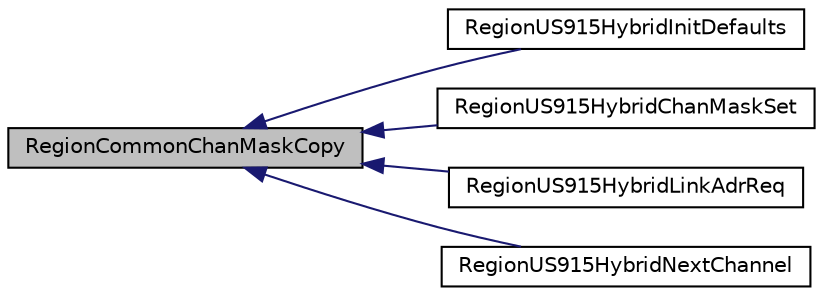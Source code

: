 digraph "RegionCommonChanMaskCopy"
{
  edge [fontname="Helvetica",fontsize="10",labelfontname="Helvetica",labelfontsize="10"];
  node [fontname="Helvetica",fontsize="10",shape=record];
  rankdir="LR";
  Node8 [label="RegionCommonChanMaskCopy",height=0.2,width=0.4,color="black", fillcolor="grey75", style="filled", fontcolor="black"];
  Node8 -> Node9 [dir="back",color="midnightblue",fontsize="10",style="solid",fontname="Helvetica"];
  Node9 [label="RegionUS915HybridInitDefaults",height=0.2,width=0.4,color="black", fillcolor="white", style="filled",URL="$group___r_e_g_i_o_n_u_s915_h_y_b.html#ga05e578b7048a754fbd73b71d3a938a7f",tooltip="Initializes the channels masks and the channels. "];
  Node8 -> Node10 [dir="back",color="midnightblue",fontsize="10",style="solid",fontname="Helvetica"];
  Node10 [label="RegionUS915HybridChanMaskSet",height=0.2,width=0.4,color="black", fillcolor="white", style="filled",URL="$group___r_e_g_i_o_n_u_s915_h_y_b.html#gab7d8969e0b1037572a6703d7995c44e3",tooltip="Sets a channels mask. "];
  Node8 -> Node11 [dir="back",color="midnightblue",fontsize="10",style="solid",fontname="Helvetica"];
  Node11 [label="RegionUS915HybridLinkAdrReq",height=0.2,width=0.4,color="black", fillcolor="white", style="filled",URL="$group___r_e_g_i_o_n_u_s915_h_y_b.html#gade4dc50b11235e0a6675b0d22240dea2",tooltip="The function processes a Link ADR Request. "];
  Node8 -> Node12 [dir="back",color="midnightblue",fontsize="10",style="solid",fontname="Helvetica"];
  Node12 [label="RegionUS915HybridNextChannel",height=0.2,width=0.4,color="black", fillcolor="white", style="filled",URL="$group___r_e_g_i_o_n_u_s915_h_y_b.html#gae74c05f827a9ed78b0ec0cacdec45f28",tooltip="Searches and set the next random available channel "];
}

